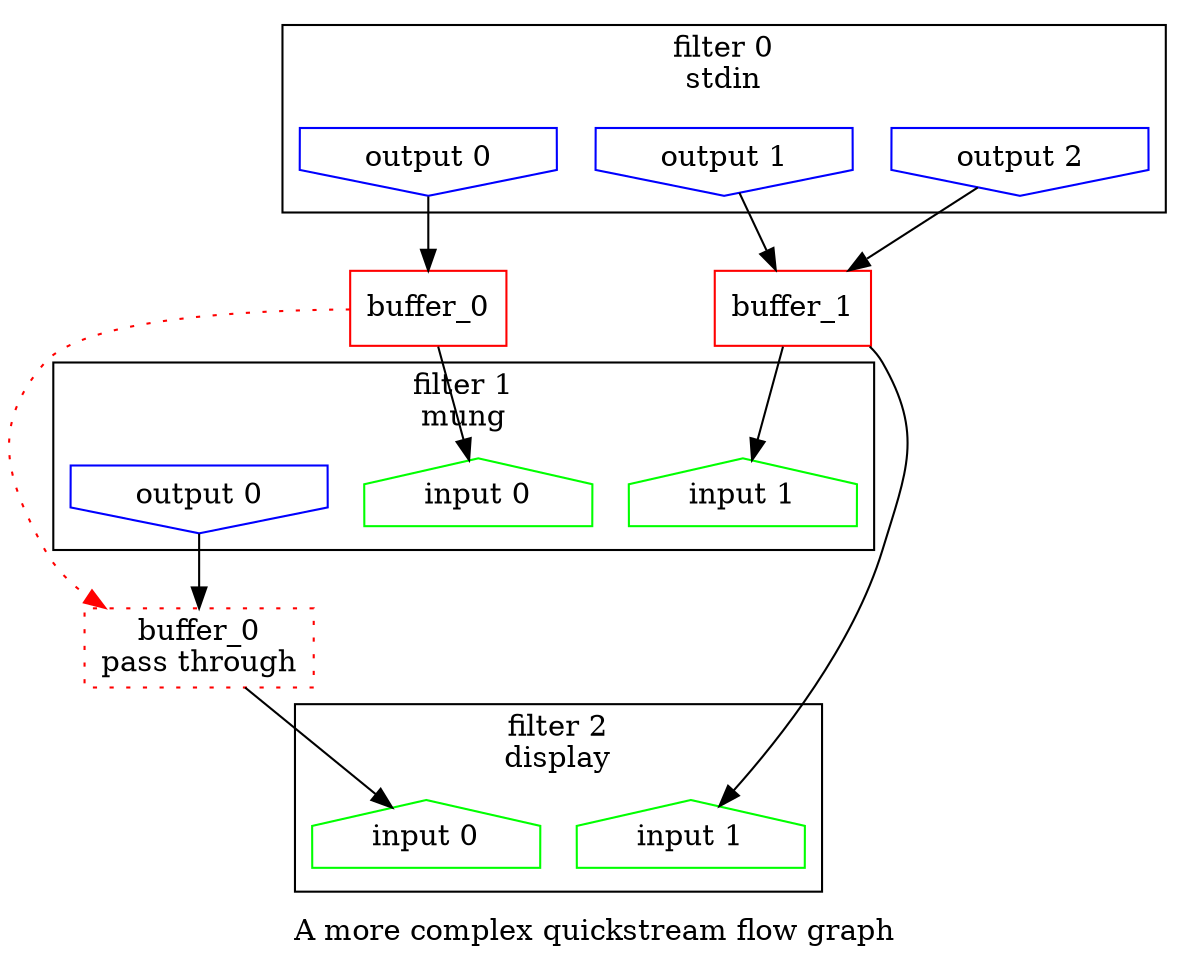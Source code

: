// Diagram of a more complex quickstream

digraph {
    label="A more complex quickstream flow graph";

    subgraph cluster_0 {
        label="filter 0\nstdin";
        node [shape=invhouse, color=blue];
        output0_0 [label="output 0"];
        output0_1 [label="output 1"];
        output0_2 [label="output 2"];

    }

    subgraph cluster_1 {
        label="filter 1\nmung";
        node [shape=house, color=green];
        {rank = same; input1_0 [label="input 0"]; input1_1 [label="input 1"];}
        node [shape=invhouse, color=blue];
        {rank = same; output1_0 [label="output 0"];}
    }

    subgraph cluster_2 {
        label="filter 2\ndisplay";
        node [shape=house, color=green];
        input2_0 [ label="input 0"];
        input2_1 [ label="input 1"];
    }


    buffer_0 [shape=rect, color=red];
    buffer_1 [shape=rect, color=red];
    buffer_2 [shape=rect, color=red, style=dotted, label="buffer_0\npass through"];

    output0_2 -> buffer_1;

    buffer_0 -> buffer_2 [style=dotted, color=red];

    output0_0 -> buffer_0;
    output0_1 -> buffer_1;

    buffer_0 -> input1_0;
    buffer_1 -> {input1_1, input2_1};
    output1_0 -> buffer_2;
    buffer_2 -> input2_0;
}
